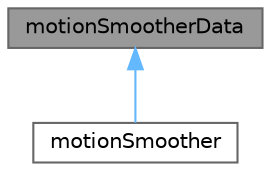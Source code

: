 digraph "motionSmootherData"
{
 // LATEX_PDF_SIZE
  bgcolor="transparent";
  edge [fontname=Helvetica,fontsize=10,labelfontname=Helvetica,labelfontsize=10];
  node [fontname=Helvetica,fontsize=10,shape=box,height=0.2,width=0.4];
  Node1 [id="Node000001",label="motionSmootherData",height=0.2,width=0.4,color="gray40", fillcolor="grey60", style="filled", fontcolor="black",tooltip=" "];
  Node1 -> Node2 [id="edge1_Node000001_Node000002",dir="back",color="steelblue1",style="solid",tooltip=" "];
  Node2 [id="Node000002",label="motionSmoother",height=0.2,width=0.4,color="gray40", fillcolor="white", style="filled",URL="$classFoam_1_1motionSmoother.html",tooltip="Given a displacement moves the mesh by scaling the displacement back until there are no more mesh err..."];
}
